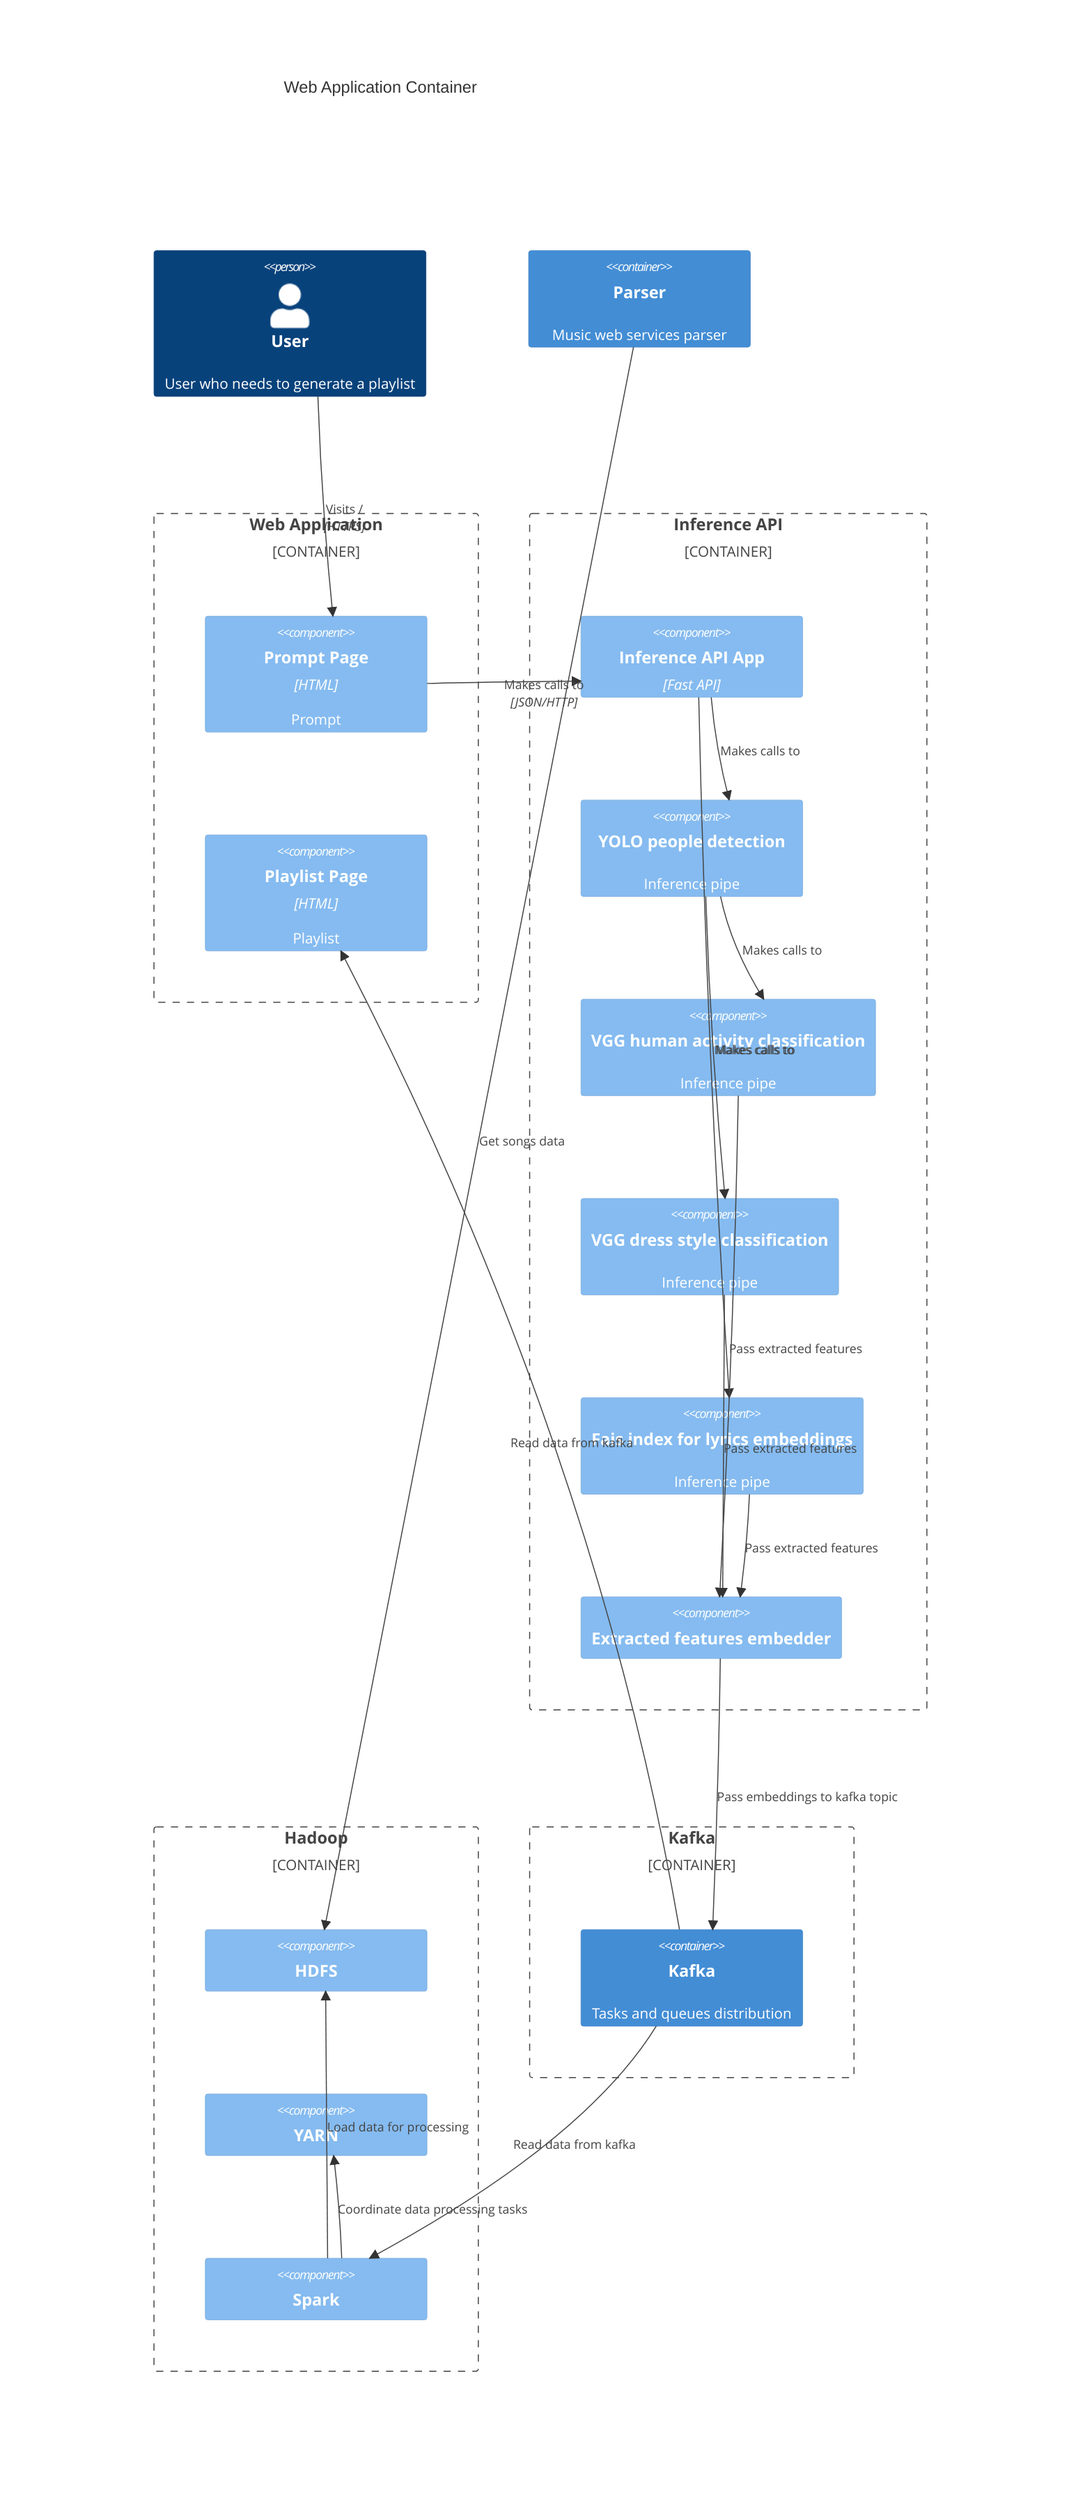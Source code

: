 C4Context
    accTitle: Web Application Container
    accDescr: Components

    Person(person, "User", "User who needs to generate a playlist")

    Container_Boundary(webApp, "Web Application", "") {
        Component(landingApp, "Prompt Page", "HTML", "Prompt")
        Component(PlaylistApp, "Playlist Page", "HTML", "Playlist")
    }

    Container_Boundary(apiInference, "Inference API", "") {
        Component(apiInference, "Inference API App", "Fast API", "")
        Component(peopleDetection, "YOLO people detection", "", "Inference pipe")
        Component(actClassification, "VGG human activity classification", "", "Inference pipe")
        Component(styleClassification, "VGG dress style classification", "", "Inference pipe")
        Component(faisTextIndex, "Fais index for lyrics embeddings", "", "Inference pipe")
        Component(embCompiler, "Extracted features embedder", "", "")

    }

    Container_Boundary(hadoop, "Hadoop", "") {
        Component(hdfs, "HDFS", "", "")
        Component(yarn, "YARN", "", "")
        Component(spark, "Spark", "", "")
    }

    Container_Boundary(kafka, "Kafka", "") {
        Container(kafka, "Kafka", "", "Tasks and queues distribution")
    }

    Container(parser, "Parser", "", "Music web services parser")
    Rel(parser, hdfs, "Get songs data")

    Rel(spark, hdfs, "Load data for processing")
    Rel(spark, yarn, "Coordinate data processing tasks")


    Rel(person, landingApp, "Visits /", "HTTPS")
    Rel(landingApp, apiInference, "Makes calls to", "JSON/HTTP")
    Rel(apiInference, peopleDetection, "Makes calls to", "")
    Rel(apiInference, faisTextIndex, "Makes calls to", "")
    Rel(peopleDetection, actClassification, "Makes calls to", "")
    Rel(peopleDetection, styleClassification, "Makes calls to", "")

    Rel(styleClassification, embCompiler, "Pass extracted features", "")
    Rel(actClassification, embCompiler, "Pass extracted features", "")
    Rel(faisTextIndex, embCompiler, "Pass extracted features", "")

    Rel(embCompiler, kafka, "Pass embeddings to kafka topic", "")
    Rel(kafka, spark, "Read data from kafka", "")

    Rel(kafka, PlaylistApp, "Read data from kafka", "")